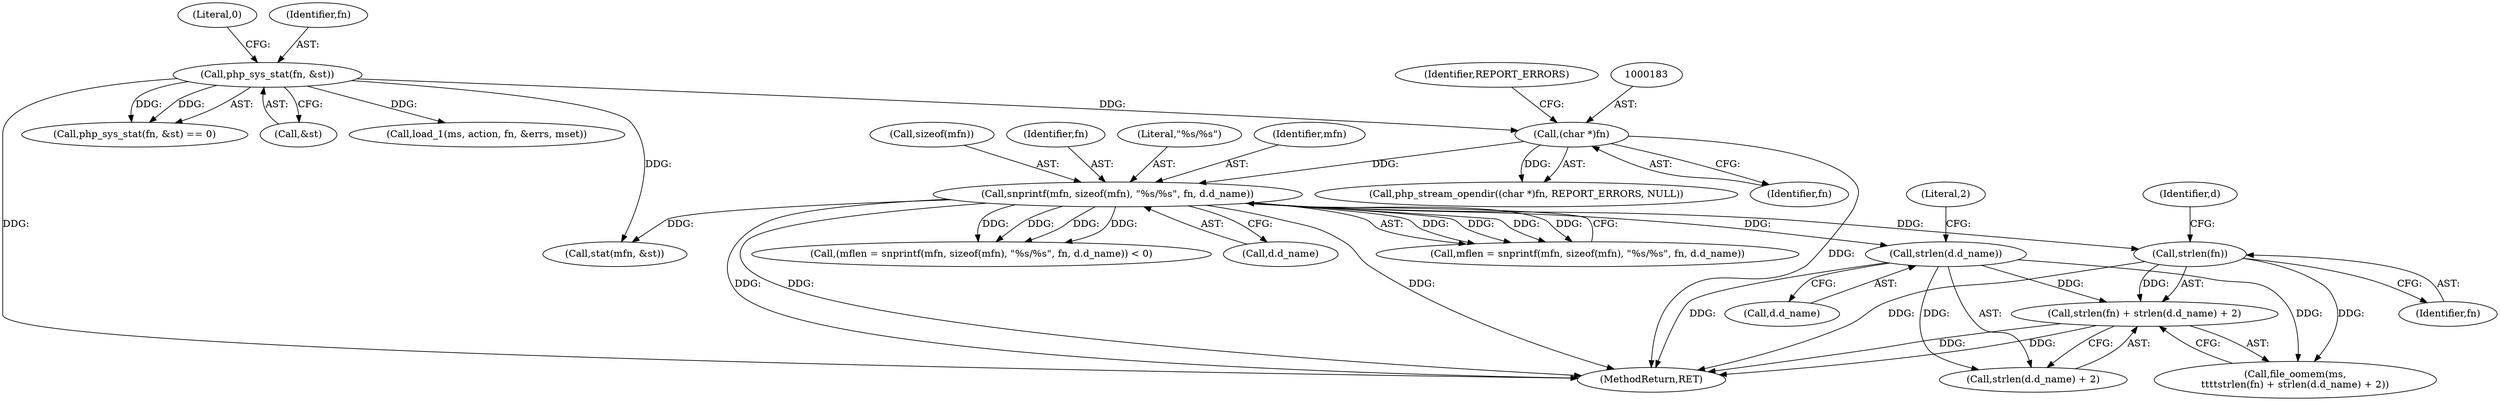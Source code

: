 digraph "0_php_a72cd07f2983dc43a6bb35209dc4687852e53c09@API" {
"1000217" [label="(Call,strlen(fn) + strlen(d.d_name) + 2)"];
"1000218" [label="(Call,strlen(fn))"];
"1000204" [label="(Call,snprintf(mfn, sizeof(mfn), \"%s/%s\", fn, d.d_name))"];
"1000182" [label="(Call,(char *)fn)"];
"1000167" [label="(Call,php_sys_stat(fn, &st))"];
"1000221" [label="(Call,strlen(d.d_name))"];
"1000331" [label="(Call,load_1(ms, action, fn, &errs, mset))"];
"1000222" [label="(Call,d.d_name)"];
"1000208" [label="(Literal,\"%s/%s\")"];
"1000181" [label="(Call,php_stream_opendir((char *)fn, REPORT_ERRORS, NULL))"];
"1000217" [label="(Call,strlen(fn) + strlen(d.d_name) + 2)"];
"1000205" [label="(Identifier,mfn)"];
"1000184" [label="(Identifier,fn)"];
"1000169" [label="(Call,&st)"];
"1000206" [label="(Call,sizeof(mfn))"];
"1000210" [label="(Call,d.d_name)"];
"1000166" [label="(Call,php_sys_stat(fn, &st) == 0)"];
"1000221" [label="(Call,strlen(d.d_name))"];
"1000204" [label="(Call,snprintf(mfn, sizeof(mfn), \"%s/%s\", fn, d.d_name))"];
"1000215" [label="(Call,file_oomem(ms,\n\t\t\t\tstrlen(fn) + strlen(d.d_name) + 2))"];
"1000171" [label="(Literal,0)"];
"1000185" [label="(Identifier,REPORT_ERRORS)"];
"1000511" [label="(MethodReturn,RET)"];
"1000225" [label="(Literal,2)"];
"1000182" [label="(Call,(char *)fn)"];
"1000223" [label="(Identifier,d)"];
"1000220" [label="(Call,strlen(d.d_name) + 2)"];
"1000209" [label="(Identifier,fn)"];
"1000167" [label="(Call,php_sys_stat(fn, &st))"];
"1000234" [label="(Call,stat(mfn, &st))"];
"1000168" [label="(Identifier,fn)"];
"1000202" [label="(Call,mflen = snprintf(mfn, sizeof(mfn), \"%s/%s\", fn, d.d_name))"];
"1000219" [label="(Identifier,fn)"];
"1000201" [label="(Call,(mflen = snprintf(mfn, sizeof(mfn), \"%s/%s\", fn, d.d_name)) < 0)"];
"1000218" [label="(Call,strlen(fn))"];
"1000217" -> "1000215"  [label="AST: "];
"1000217" -> "1000220"  [label="CFG: "];
"1000218" -> "1000217"  [label="AST: "];
"1000220" -> "1000217"  [label="AST: "];
"1000215" -> "1000217"  [label="CFG: "];
"1000217" -> "1000511"  [label="DDG: "];
"1000217" -> "1000511"  [label="DDG: "];
"1000218" -> "1000217"  [label="DDG: "];
"1000221" -> "1000217"  [label="DDG: "];
"1000218" -> "1000219"  [label="CFG: "];
"1000219" -> "1000218"  [label="AST: "];
"1000223" -> "1000218"  [label="CFG: "];
"1000218" -> "1000511"  [label="DDG: "];
"1000218" -> "1000215"  [label="DDG: "];
"1000204" -> "1000218"  [label="DDG: "];
"1000204" -> "1000202"  [label="AST: "];
"1000204" -> "1000210"  [label="CFG: "];
"1000205" -> "1000204"  [label="AST: "];
"1000206" -> "1000204"  [label="AST: "];
"1000208" -> "1000204"  [label="AST: "];
"1000209" -> "1000204"  [label="AST: "];
"1000210" -> "1000204"  [label="AST: "];
"1000202" -> "1000204"  [label="CFG: "];
"1000204" -> "1000511"  [label="DDG: "];
"1000204" -> "1000511"  [label="DDG: "];
"1000204" -> "1000511"  [label="DDG: "];
"1000204" -> "1000201"  [label="DDG: "];
"1000204" -> "1000201"  [label="DDG: "];
"1000204" -> "1000201"  [label="DDG: "];
"1000204" -> "1000201"  [label="DDG: "];
"1000204" -> "1000202"  [label="DDG: "];
"1000204" -> "1000202"  [label="DDG: "];
"1000204" -> "1000202"  [label="DDG: "];
"1000204" -> "1000202"  [label="DDG: "];
"1000182" -> "1000204"  [label="DDG: "];
"1000204" -> "1000221"  [label="DDG: "];
"1000204" -> "1000234"  [label="DDG: "];
"1000182" -> "1000181"  [label="AST: "];
"1000182" -> "1000184"  [label="CFG: "];
"1000183" -> "1000182"  [label="AST: "];
"1000184" -> "1000182"  [label="AST: "];
"1000185" -> "1000182"  [label="CFG: "];
"1000182" -> "1000511"  [label="DDG: "];
"1000182" -> "1000181"  [label="DDG: "];
"1000167" -> "1000182"  [label="DDG: "];
"1000167" -> "1000166"  [label="AST: "];
"1000167" -> "1000169"  [label="CFG: "];
"1000168" -> "1000167"  [label="AST: "];
"1000169" -> "1000167"  [label="AST: "];
"1000171" -> "1000167"  [label="CFG: "];
"1000167" -> "1000511"  [label="DDG: "];
"1000167" -> "1000166"  [label="DDG: "];
"1000167" -> "1000166"  [label="DDG: "];
"1000167" -> "1000234"  [label="DDG: "];
"1000167" -> "1000331"  [label="DDG: "];
"1000221" -> "1000220"  [label="AST: "];
"1000221" -> "1000222"  [label="CFG: "];
"1000222" -> "1000221"  [label="AST: "];
"1000225" -> "1000221"  [label="CFG: "];
"1000221" -> "1000511"  [label="DDG: "];
"1000221" -> "1000215"  [label="DDG: "];
"1000221" -> "1000220"  [label="DDG: "];
}

